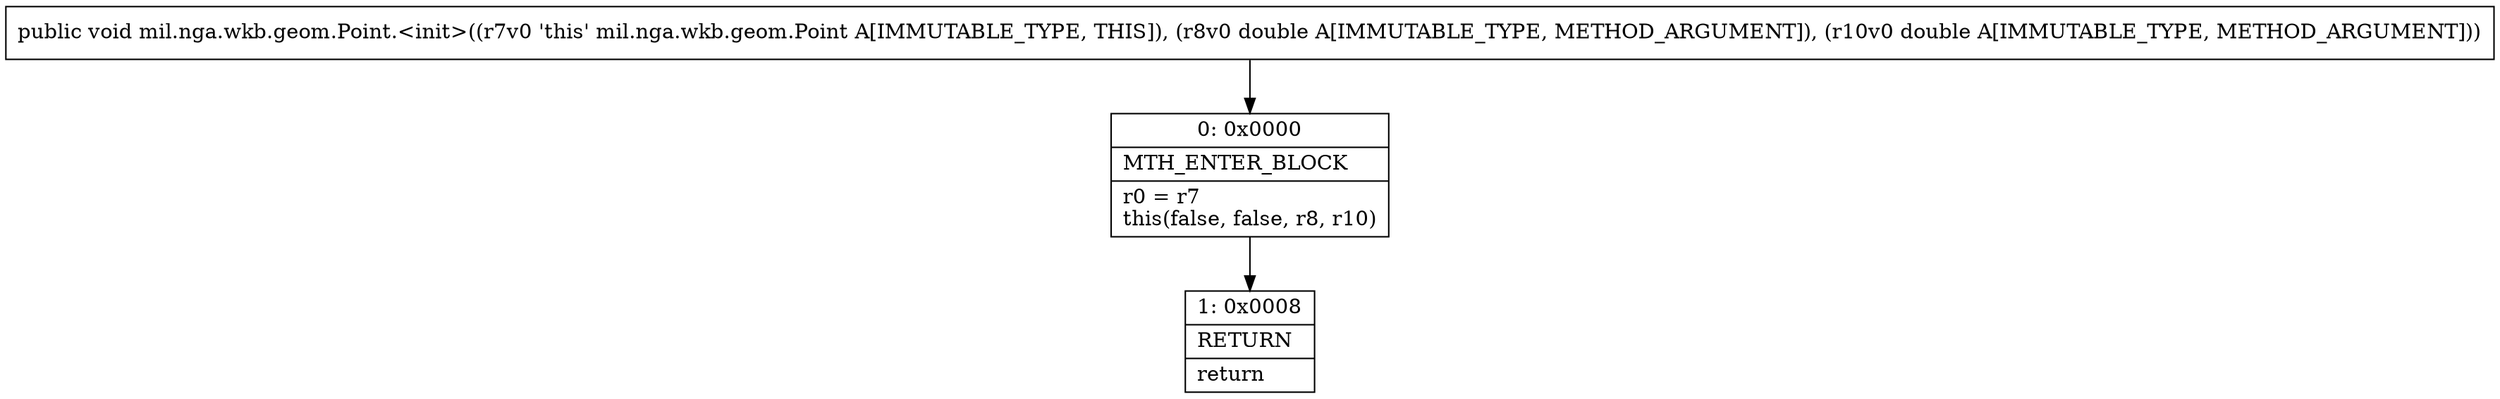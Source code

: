 digraph "CFG formil.nga.wkb.geom.Point.\<init\>(DD)V" {
Node_0 [shape=record,label="{0\:\ 0x0000|MTH_ENTER_BLOCK\l|r0 = r7\lthis(false, false, r8, r10)\l}"];
Node_1 [shape=record,label="{1\:\ 0x0008|RETURN\l|return\l}"];
MethodNode[shape=record,label="{public void mil.nga.wkb.geom.Point.\<init\>((r7v0 'this' mil.nga.wkb.geom.Point A[IMMUTABLE_TYPE, THIS]), (r8v0 double A[IMMUTABLE_TYPE, METHOD_ARGUMENT]), (r10v0 double A[IMMUTABLE_TYPE, METHOD_ARGUMENT])) }"];
MethodNode -> Node_0;
Node_0 -> Node_1;
}

